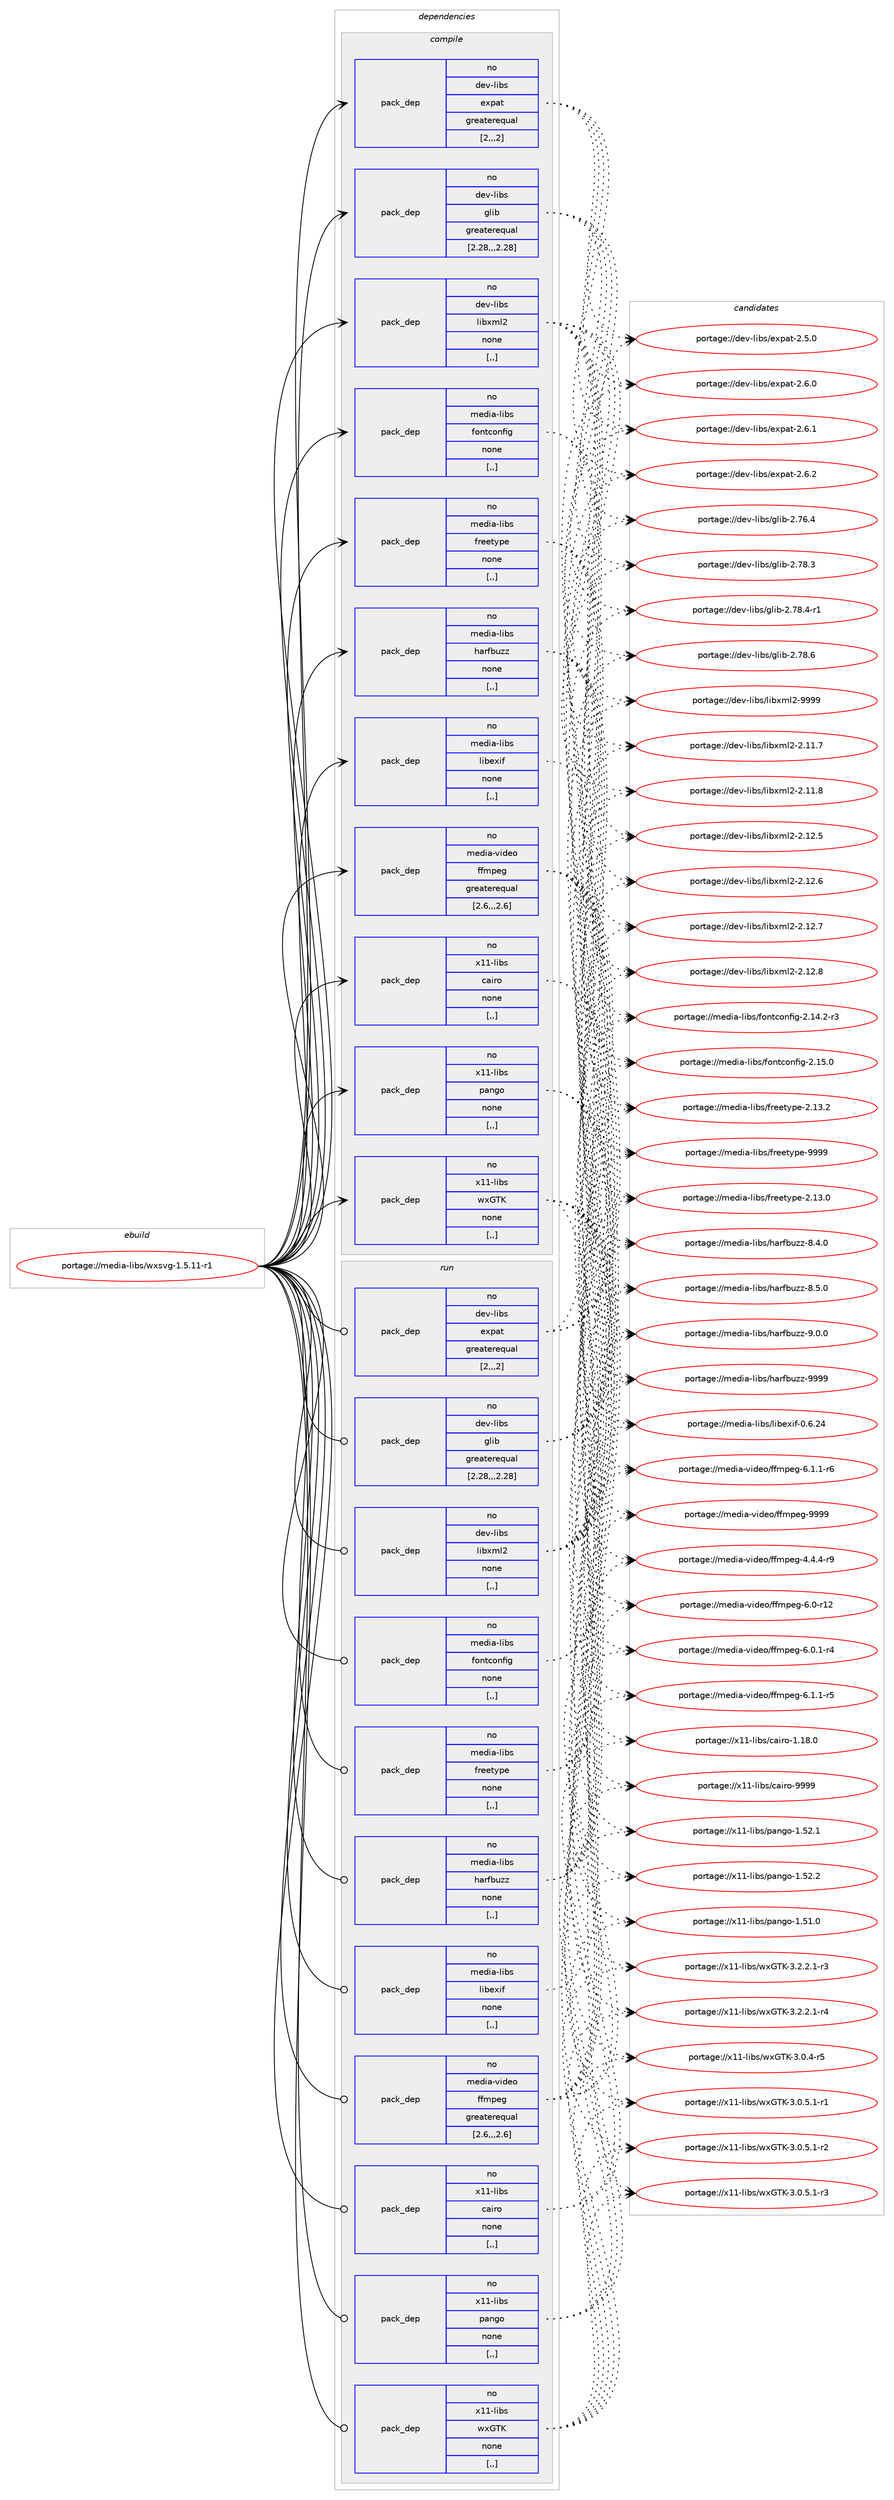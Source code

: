 digraph prolog {

# *************
# Graph options
# *************

newrank=true;
concentrate=true;
compound=true;
graph [rankdir=LR,fontname=Helvetica,fontsize=10,ranksep=1.5];#, ranksep=2.5, nodesep=0.2];
edge  [arrowhead=vee];
node  [fontname=Helvetica,fontsize=10];

# **********
# The ebuild
# **********

subgraph cluster_leftcol {
color=gray;
rank=same;
label=<<i>ebuild</i>>;
id [label="portage://media-libs/wxsvg-1.5.11-r1", color=red, width=4, href="../media-libs/wxsvg-1.5.11-r1.svg"];
}

# ****************
# The dependencies
# ****************

subgraph cluster_midcol {
color=gray;
label=<<i>dependencies</i>>;
subgraph cluster_compile {
fillcolor="#eeeeee";
style=filled;
label=<<i>compile</i>>;
subgraph pack221177 {
dependency299740 [label=<<TABLE BORDER="0" CELLBORDER="1" CELLSPACING="0" CELLPADDING="4" WIDTH="220"><TR><TD ROWSPAN="6" CELLPADDING="30">pack_dep</TD></TR><TR><TD WIDTH="110">no</TD></TR><TR><TD>dev-libs</TD></TR><TR><TD>expat</TD></TR><TR><TD>greaterequal</TD></TR><TR><TD>[2,,,2]</TD></TR></TABLE>>, shape=none, color=blue];
}
id:e -> dependency299740:w [weight=20,style="solid",arrowhead="vee"];
subgraph pack221178 {
dependency299741 [label=<<TABLE BORDER="0" CELLBORDER="1" CELLSPACING="0" CELLPADDING="4" WIDTH="220"><TR><TD ROWSPAN="6" CELLPADDING="30">pack_dep</TD></TR><TR><TD WIDTH="110">no</TD></TR><TR><TD>dev-libs</TD></TR><TR><TD>glib</TD></TR><TR><TD>greaterequal</TD></TR><TR><TD>[2.28,,,2.28]</TD></TR></TABLE>>, shape=none, color=blue];
}
id:e -> dependency299741:w [weight=20,style="solid",arrowhead="vee"];
subgraph pack221179 {
dependency299742 [label=<<TABLE BORDER="0" CELLBORDER="1" CELLSPACING="0" CELLPADDING="4" WIDTH="220"><TR><TD ROWSPAN="6" CELLPADDING="30">pack_dep</TD></TR><TR><TD WIDTH="110">no</TD></TR><TR><TD>dev-libs</TD></TR><TR><TD>libxml2</TD></TR><TR><TD>none</TD></TR><TR><TD>[,,]</TD></TR></TABLE>>, shape=none, color=blue];
}
id:e -> dependency299742:w [weight=20,style="solid",arrowhead="vee"];
subgraph pack221180 {
dependency299743 [label=<<TABLE BORDER="0" CELLBORDER="1" CELLSPACING="0" CELLPADDING="4" WIDTH="220"><TR><TD ROWSPAN="6" CELLPADDING="30">pack_dep</TD></TR><TR><TD WIDTH="110">no</TD></TR><TR><TD>media-libs</TD></TR><TR><TD>fontconfig</TD></TR><TR><TD>none</TD></TR><TR><TD>[,,]</TD></TR></TABLE>>, shape=none, color=blue];
}
id:e -> dependency299743:w [weight=20,style="solid",arrowhead="vee"];
subgraph pack221181 {
dependency299744 [label=<<TABLE BORDER="0" CELLBORDER="1" CELLSPACING="0" CELLPADDING="4" WIDTH="220"><TR><TD ROWSPAN="6" CELLPADDING="30">pack_dep</TD></TR><TR><TD WIDTH="110">no</TD></TR><TR><TD>media-libs</TD></TR><TR><TD>freetype</TD></TR><TR><TD>none</TD></TR><TR><TD>[,,]</TD></TR></TABLE>>, shape=none, color=blue];
}
id:e -> dependency299744:w [weight=20,style="solid",arrowhead="vee"];
subgraph pack221182 {
dependency299745 [label=<<TABLE BORDER="0" CELLBORDER="1" CELLSPACING="0" CELLPADDING="4" WIDTH="220"><TR><TD ROWSPAN="6" CELLPADDING="30">pack_dep</TD></TR><TR><TD WIDTH="110">no</TD></TR><TR><TD>media-libs</TD></TR><TR><TD>harfbuzz</TD></TR><TR><TD>none</TD></TR><TR><TD>[,,]</TD></TR></TABLE>>, shape=none, color=blue];
}
id:e -> dependency299745:w [weight=20,style="solid",arrowhead="vee"];
subgraph pack221183 {
dependency299746 [label=<<TABLE BORDER="0" CELLBORDER="1" CELLSPACING="0" CELLPADDING="4" WIDTH="220"><TR><TD ROWSPAN="6" CELLPADDING="30">pack_dep</TD></TR><TR><TD WIDTH="110">no</TD></TR><TR><TD>media-libs</TD></TR><TR><TD>libexif</TD></TR><TR><TD>none</TD></TR><TR><TD>[,,]</TD></TR></TABLE>>, shape=none, color=blue];
}
id:e -> dependency299746:w [weight=20,style="solid",arrowhead="vee"];
subgraph pack221184 {
dependency299747 [label=<<TABLE BORDER="0" CELLBORDER="1" CELLSPACING="0" CELLPADDING="4" WIDTH="220"><TR><TD ROWSPAN="6" CELLPADDING="30">pack_dep</TD></TR><TR><TD WIDTH="110">no</TD></TR><TR><TD>media-video</TD></TR><TR><TD>ffmpeg</TD></TR><TR><TD>greaterequal</TD></TR><TR><TD>[2.6,,,2.6]</TD></TR></TABLE>>, shape=none, color=blue];
}
id:e -> dependency299747:w [weight=20,style="solid",arrowhead="vee"];
subgraph pack221185 {
dependency299748 [label=<<TABLE BORDER="0" CELLBORDER="1" CELLSPACING="0" CELLPADDING="4" WIDTH="220"><TR><TD ROWSPAN="6" CELLPADDING="30">pack_dep</TD></TR><TR><TD WIDTH="110">no</TD></TR><TR><TD>x11-libs</TD></TR><TR><TD>cairo</TD></TR><TR><TD>none</TD></TR><TR><TD>[,,]</TD></TR></TABLE>>, shape=none, color=blue];
}
id:e -> dependency299748:w [weight=20,style="solid",arrowhead="vee"];
subgraph pack221186 {
dependency299749 [label=<<TABLE BORDER="0" CELLBORDER="1" CELLSPACING="0" CELLPADDING="4" WIDTH="220"><TR><TD ROWSPAN="6" CELLPADDING="30">pack_dep</TD></TR><TR><TD WIDTH="110">no</TD></TR><TR><TD>x11-libs</TD></TR><TR><TD>pango</TD></TR><TR><TD>none</TD></TR><TR><TD>[,,]</TD></TR></TABLE>>, shape=none, color=blue];
}
id:e -> dependency299749:w [weight=20,style="solid",arrowhead="vee"];
subgraph pack221187 {
dependency299750 [label=<<TABLE BORDER="0" CELLBORDER="1" CELLSPACING="0" CELLPADDING="4" WIDTH="220"><TR><TD ROWSPAN="6" CELLPADDING="30">pack_dep</TD></TR><TR><TD WIDTH="110">no</TD></TR><TR><TD>x11-libs</TD></TR><TR><TD>wxGTK</TD></TR><TR><TD>none</TD></TR><TR><TD>[,,]</TD></TR></TABLE>>, shape=none, color=blue];
}
id:e -> dependency299750:w [weight=20,style="solid",arrowhead="vee"];
}
subgraph cluster_compileandrun {
fillcolor="#eeeeee";
style=filled;
label=<<i>compile and run</i>>;
}
subgraph cluster_run {
fillcolor="#eeeeee";
style=filled;
label=<<i>run</i>>;
subgraph pack221188 {
dependency299751 [label=<<TABLE BORDER="0" CELLBORDER="1" CELLSPACING="0" CELLPADDING="4" WIDTH="220"><TR><TD ROWSPAN="6" CELLPADDING="30">pack_dep</TD></TR><TR><TD WIDTH="110">no</TD></TR><TR><TD>dev-libs</TD></TR><TR><TD>expat</TD></TR><TR><TD>greaterequal</TD></TR><TR><TD>[2,,,2]</TD></TR></TABLE>>, shape=none, color=blue];
}
id:e -> dependency299751:w [weight=20,style="solid",arrowhead="odot"];
subgraph pack221189 {
dependency299752 [label=<<TABLE BORDER="0" CELLBORDER="1" CELLSPACING="0" CELLPADDING="4" WIDTH="220"><TR><TD ROWSPAN="6" CELLPADDING="30">pack_dep</TD></TR><TR><TD WIDTH="110">no</TD></TR><TR><TD>dev-libs</TD></TR><TR><TD>glib</TD></TR><TR><TD>greaterequal</TD></TR><TR><TD>[2.28,,,2.28]</TD></TR></TABLE>>, shape=none, color=blue];
}
id:e -> dependency299752:w [weight=20,style="solid",arrowhead="odot"];
subgraph pack221190 {
dependency299753 [label=<<TABLE BORDER="0" CELLBORDER="1" CELLSPACING="0" CELLPADDING="4" WIDTH="220"><TR><TD ROWSPAN="6" CELLPADDING="30">pack_dep</TD></TR><TR><TD WIDTH="110">no</TD></TR><TR><TD>dev-libs</TD></TR><TR><TD>libxml2</TD></TR><TR><TD>none</TD></TR><TR><TD>[,,]</TD></TR></TABLE>>, shape=none, color=blue];
}
id:e -> dependency299753:w [weight=20,style="solid",arrowhead="odot"];
subgraph pack221191 {
dependency299754 [label=<<TABLE BORDER="0" CELLBORDER="1" CELLSPACING="0" CELLPADDING="4" WIDTH="220"><TR><TD ROWSPAN="6" CELLPADDING="30">pack_dep</TD></TR><TR><TD WIDTH="110">no</TD></TR><TR><TD>media-libs</TD></TR><TR><TD>fontconfig</TD></TR><TR><TD>none</TD></TR><TR><TD>[,,]</TD></TR></TABLE>>, shape=none, color=blue];
}
id:e -> dependency299754:w [weight=20,style="solid",arrowhead="odot"];
subgraph pack221192 {
dependency299755 [label=<<TABLE BORDER="0" CELLBORDER="1" CELLSPACING="0" CELLPADDING="4" WIDTH="220"><TR><TD ROWSPAN="6" CELLPADDING="30">pack_dep</TD></TR><TR><TD WIDTH="110">no</TD></TR><TR><TD>media-libs</TD></TR><TR><TD>freetype</TD></TR><TR><TD>none</TD></TR><TR><TD>[,,]</TD></TR></TABLE>>, shape=none, color=blue];
}
id:e -> dependency299755:w [weight=20,style="solid",arrowhead="odot"];
subgraph pack221193 {
dependency299756 [label=<<TABLE BORDER="0" CELLBORDER="1" CELLSPACING="0" CELLPADDING="4" WIDTH="220"><TR><TD ROWSPAN="6" CELLPADDING="30">pack_dep</TD></TR><TR><TD WIDTH="110">no</TD></TR><TR><TD>media-libs</TD></TR><TR><TD>harfbuzz</TD></TR><TR><TD>none</TD></TR><TR><TD>[,,]</TD></TR></TABLE>>, shape=none, color=blue];
}
id:e -> dependency299756:w [weight=20,style="solid",arrowhead="odot"];
subgraph pack221194 {
dependency299757 [label=<<TABLE BORDER="0" CELLBORDER="1" CELLSPACING="0" CELLPADDING="4" WIDTH="220"><TR><TD ROWSPAN="6" CELLPADDING="30">pack_dep</TD></TR><TR><TD WIDTH="110">no</TD></TR><TR><TD>media-libs</TD></TR><TR><TD>libexif</TD></TR><TR><TD>none</TD></TR><TR><TD>[,,]</TD></TR></TABLE>>, shape=none, color=blue];
}
id:e -> dependency299757:w [weight=20,style="solid",arrowhead="odot"];
subgraph pack221195 {
dependency299758 [label=<<TABLE BORDER="0" CELLBORDER="1" CELLSPACING="0" CELLPADDING="4" WIDTH="220"><TR><TD ROWSPAN="6" CELLPADDING="30">pack_dep</TD></TR><TR><TD WIDTH="110">no</TD></TR><TR><TD>media-video</TD></TR><TR><TD>ffmpeg</TD></TR><TR><TD>greaterequal</TD></TR><TR><TD>[2.6,,,2.6]</TD></TR></TABLE>>, shape=none, color=blue];
}
id:e -> dependency299758:w [weight=20,style="solid",arrowhead="odot"];
subgraph pack221196 {
dependency299759 [label=<<TABLE BORDER="0" CELLBORDER="1" CELLSPACING="0" CELLPADDING="4" WIDTH="220"><TR><TD ROWSPAN="6" CELLPADDING="30">pack_dep</TD></TR><TR><TD WIDTH="110">no</TD></TR><TR><TD>x11-libs</TD></TR><TR><TD>cairo</TD></TR><TR><TD>none</TD></TR><TR><TD>[,,]</TD></TR></TABLE>>, shape=none, color=blue];
}
id:e -> dependency299759:w [weight=20,style="solid",arrowhead="odot"];
subgraph pack221197 {
dependency299760 [label=<<TABLE BORDER="0" CELLBORDER="1" CELLSPACING="0" CELLPADDING="4" WIDTH="220"><TR><TD ROWSPAN="6" CELLPADDING="30">pack_dep</TD></TR><TR><TD WIDTH="110">no</TD></TR><TR><TD>x11-libs</TD></TR><TR><TD>pango</TD></TR><TR><TD>none</TD></TR><TR><TD>[,,]</TD></TR></TABLE>>, shape=none, color=blue];
}
id:e -> dependency299760:w [weight=20,style="solid",arrowhead="odot"];
subgraph pack221198 {
dependency299761 [label=<<TABLE BORDER="0" CELLBORDER="1" CELLSPACING="0" CELLPADDING="4" WIDTH="220"><TR><TD ROWSPAN="6" CELLPADDING="30">pack_dep</TD></TR><TR><TD WIDTH="110">no</TD></TR><TR><TD>x11-libs</TD></TR><TR><TD>wxGTK</TD></TR><TR><TD>none</TD></TR><TR><TD>[,,]</TD></TR></TABLE>>, shape=none, color=blue];
}
id:e -> dependency299761:w [weight=20,style="solid",arrowhead="odot"];
}
}

# **************
# The candidates
# **************

subgraph cluster_choices {
rank=same;
color=gray;
label=<<i>candidates</i>>;

subgraph choice221177 {
color=black;
nodesep=1;
choice10010111845108105981154710112011297116455046534648 [label="portage://dev-libs/expat-2.5.0", color=red, width=4,href="../dev-libs/expat-2.5.0.svg"];
choice10010111845108105981154710112011297116455046544648 [label="portage://dev-libs/expat-2.6.0", color=red, width=4,href="../dev-libs/expat-2.6.0.svg"];
choice10010111845108105981154710112011297116455046544649 [label="portage://dev-libs/expat-2.6.1", color=red, width=4,href="../dev-libs/expat-2.6.1.svg"];
choice10010111845108105981154710112011297116455046544650 [label="portage://dev-libs/expat-2.6.2", color=red, width=4,href="../dev-libs/expat-2.6.2.svg"];
dependency299740:e -> choice10010111845108105981154710112011297116455046534648:w [style=dotted,weight="100"];
dependency299740:e -> choice10010111845108105981154710112011297116455046544648:w [style=dotted,weight="100"];
dependency299740:e -> choice10010111845108105981154710112011297116455046544649:w [style=dotted,weight="100"];
dependency299740:e -> choice10010111845108105981154710112011297116455046544650:w [style=dotted,weight="100"];
}
subgraph choice221178 {
color=black;
nodesep=1;
choice1001011184510810598115471031081059845504655544652 [label="portage://dev-libs/glib-2.76.4", color=red, width=4,href="../dev-libs/glib-2.76.4.svg"];
choice1001011184510810598115471031081059845504655564651 [label="portage://dev-libs/glib-2.78.3", color=red, width=4,href="../dev-libs/glib-2.78.3.svg"];
choice10010111845108105981154710310810598455046555646524511449 [label="portage://dev-libs/glib-2.78.4-r1", color=red, width=4,href="../dev-libs/glib-2.78.4-r1.svg"];
choice1001011184510810598115471031081059845504655564654 [label="portage://dev-libs/glib-2.78.6", color=red, width=4,href="../dev-libs/glib-2.78.6.svg"];
dependency299741:e -> choice1001011184510810598115471031081059845504655544652:w [style=dotted,weight="100"];
dependency299741:e -> choice1001011184510810598115471031081059845504655564651:w [style=dotted,weight="100"];
dependency299741:e -> choice10010111845108105981154710310810598455046555646524511449:w [style=dotted,weight="100"];
dependency299741:e -> choice1001011184510810598115471031081059845504655564654:w [style=dotted,weight="100"];
}
subgraph choice221179 {
color=black;
nodesep=1;
choice100101118451081059811547108105981201091085045504649494655 [label="portage://dev-libs/libxml2-2.11.7", color=red, width=4,href="../dev-libs/libxml2-2.11.7.svg"];
choice100101118451081059811547108105981201091085045504649494656 [label="portage://dev-libs/libxml2-2.11.8", color=red, width=4,href="../dev-libs/libxml2-2.11.8.svg"];
choice100101118451081059811547108105981201091085045504649504653 [label="portage://dev-libs/libxml2-2.12.5", color=red, width=4,href="../dev-libs/libxml2-2.12.5.svg"];
choice100101118451081059811547108105981201091085045504649504654 [label="portage://dev-libs/libxml2-2.12.6", color=red, width=4,href="../dev-libs/libxml2-2.12.6.svg"];
choice100101118451081059811547108105981201091085045504649504655 [label="portage://dev-libs/libxml2-2.12.7", color=red, width=4,href="../dev-libs/libxml2-2.12.7.svg"];
choice100101118451081059811547108105981201091085045504649504656 [label="portage://dev-libs/libxml2-2.12.8", color=red, width=4,href="../dev-libs/libxml2-2.12.8.svg"];
choice10010111845108105981154710810598120109108504557575757 [label="portage://dev-libs/libxml2-9999", color=red, width=4,href="../dev-libs/libxml2-9999.svg"];
dependency299742:e -> choice100101118451081059811547108105981201091085045504649494655:w [style=dotted,weight="100"];
dependency299742:e -> choice100101118451081059811547108105981201091085045504649494656:w [style=dotted,weight="100"];
dependency299742:e -> choice100101118451081059811547108105981201091085045504649504653:w [style=dotted,weight="100"];
dependency299742:e -> choice100101118451081059811547108105981201091085045504649504654:w [style=dotted,weight="100"];
dependency299742:e -> choice100101118451081059811547108105981201091085045504649504655:w [style=dotted,weight="100"];
dependency299742:e -> choice100101118451081059811547108105981201091085045504649504656:w [style=dotted,weight="100"];
dependency299742:e -> choice10010111845108105981154710810598120109108504557575757:w [style=dotted,weight="100"];
}
subgraph choice221180 {
color=black;
nodesep=1;
choice1091011001059745108105981154710211111011699111110102105103455046495246504511451 [label="portage://media-libs/fontconfig-2.14.2-r3", color=red, width=4,href="../media-libs/fontconfig-2.14.2-r3.svg"];
choice109101100105974510810598115471021111101169911111010210510345504649534648 [label="portage://media-libs/fontconfig-2.15.0", color=red, width=4,href="../media-libs/fontconfig-2.15.0.svg"];
dependency299743:e -> choice1091011001059745108105981154710211111011699111110102105103455046495246504511451:w [style=dotted,weight="100"];
dependency299743:e -> choice109101100105974510810598115471021111101169911111010210510345504649534648:w [style=dotted,weight="100"];
}
subgraph choice221181 {
color=black;
nodesep=1;
choice1091011001059745108105981154710211410110111612111210145504649514648 [label="portage://media-libs/freetype-2.13.0", color=red, width=4,href="../media-libs/freetype-2.13.0.svg"];
choice1091011001059745108105981154710211410110111612111210145504649514650 [label="portage://media-libs/freetype-2.13.2", color=red, width=4,href="../media-libs/freetype-2.13.2.svg"];
choice109101100105974510810598115471021141011011161211121014557575757 [label="portage://media-libs/freetype-9999", color=red, width=4,href="../media-libs/freetype-9999.svg"];
dependency299744:e -> choice1091011001059745108105981154710211410110111612111210145504649514648:w [style=dotted,weight="100"];
dependency299744:e -> choice1091011001059745108105981154710211410110111612111210145504649514650:w [style=dotted,weight="100"];
dependency299744:e -> choice109101100105974510810598115471021141011011161211121014557575757:w [style=dotted,weight="100"];
}
subgraph choice221182 {
color=black;
nodesep=1;
choice109101100105974510810598115471049711410298117122122455646524648 [label="portage://media-libs/harfbuzz-8.4.0", color=red, width=4,href="../media-libs/harfbuzz-8.4.0.svg"];
choice109101100105974510810598115471049711410298117122122455646534648 [label="portage://media-libs/harfbuzz-8.5.0", color=red, width=4,href="../media-libs/harfbuzz-8.5.0.svg"];
choice109101100105974510810598115471049711410298117122122455746484648 [label="portage://media-libs/harfbuzz-9.0.0", color=red, width=4,href="../media-libs/harfbuzz-9.0.0.svg"];
choice1091011001059745108105981154710497114102981171221224557575757 [label="portage://media-libs/harfbuzz-9999", color=red, width=4,href="../media-libs/harfbuzz-9999.svg"];
dependency299745:e -> choice109101100105974510810598115471049711410298117122122455646524648:w [style=dotted,weight="100"];
dependency299745:e -> choice109101100105974510810598115471049711410298117122122455646534648:w [style=dotted,weight="100"];
dependency299745:e -> choice109101100105974510810598115471049711410298117122122455746484648:w [style=dotted,weight="100"];
dependency299745:e -> choice1091011001059745108105981154710497114102981171221224557575757:w [style=dotted,weight="100"];
}
subgraph choice221183 {
color=black;
nodesep=1;
choice109101100105974510810598115471081059810112010510245484654465052 [label="portage://media-libs/libexif-0.6.24", color=red, width=4,href="../media-libs/libexif-0.6.24.svg"];
dependency299746:e -> choice109101100105974510810598115471081059810112010510245484654465052:w [style=dotted,weight="100"];
}
subgraph choice221184 {
color=black;
nodesep=1;
choice1091011001059745118105100101111471021021091121011034552465246524511457 [label="portage://media-video/ffmpeg-4.4.4-r9", color=red, width=4,href="../media-video/ffmpeg-4.4.4-r9.svg"];
choice10910110010597451181051001011114710210210911210110345544648451144950 [label="portage://media-video/ffmpeg-6.0-r12", color=red, width=4,href="../media-video/ffmpeg-6.0-r12.svg"];
choice1091011001059745118105100101111471021021091121011034554464846494511452 [label="portage://media-video/ffmpeg-6.0.1-r4", color=red, width=4,href="../media-video/ffmpeg-6.0.1-r4.svg"];
choice1091011001059745118105100101111471021021091121011034554464946494511453 [label="portage://media-video/ffmpeg-6.1.1-r5", color=red, width=4,href="../media-video/ffmpeg-6.1.1-r5.svg"];
choice1091011001059745118105100101111471021021091121011034554464946494511454 [label="portage://media-video/ffmpeg-6.1.1-r6", color=red, width=4,href="../media-video/ffmpeg-6.1.1-r6.svg"];
choice1091011001059745118105100101111471021021091121011034557575757 [label="portage://media-video/ffmpeg-9999", color=red, width=4,href="../media-video/ffmpeg-9999.svg"];
dependency299747:e -> choice1091011001059745118105100101111471021021091121011034552465246524511457:w [style=dotted,weight="100"];
dependency299747:e -> choice10910110010597451181051001011114710210210911210110345544648451144950:w [style=dotted,weight="100"];
dependency299747:e -> choice1091011001059745118105100101111471021021091121011034554464846494511452:w [style=dotted,weight="100"];
dependency299747:e -> choice1091011001059745118105100101111471021021091121011034554464946494511453:w [style=dotted,weight="100"];
dependency299747:e -> choice1091011001059745118105100101111471021021091121011034554464946494511454:w [style=dotted,weight="100"];
dependency299747:e -> choice1091011001059745118105100101111471021021091121011034557575757:w [style=dotted,weight="100"];
}
subgraph choice221185 {
color=black;
nodesep=1;
choice1204949451081059811547999710511411145494649564648 [label="portage://x11-libs/cairo-1.18.0", color=red, width=4,href="../x11-libs/cairo-1.18.0.svg"];
choice120494945108105981154799971051141114557575757 [label="portage://x11-libs/cairo-9999", color=red, width=4,href="../x11-libs/cairo-9999.svg"];
dependency299748:e -> choice1204949451081059811547999710511411145494649564648:w [style=dotted,weight="100"];
dependency299748:e -> choice120494945108105981154799971051141114557575757:w [style=dotted,weight="100"];
}
subgraph choice221186 {
color=black;
nodesep=1;
choice12049494510810598115471129711010311145494653494648 [label="portage://x11-libs/pango-1.51.0", color=red, width=4,href="../x11-libs/pango-1.51.0.svg"];
choice12049494510810598115471129711010311145494653504649 [label="portage://x11-libs/pango-1.52.1", color=red, width=4,href="../x11-libs/pango-1.52.1.svg"];
choice12049494510810598115471129711010311145494653504650 [label="portage://x11-libs/pango-1.52.2", color=red, width=4,href="../x11-libs/pango-1.52.2.svg"];
dependency299749:e -> choice12049494510810598115471129711010311145494653494648:w [style=dotted,weight="100"];
dependency299749:e -> choice12049494510810598115471129711010311145494653504649:w [style=dotted,weight="100"];
dependency299749:e -> choice12049494510810598115471129711010311145494653504650:w [style=dotted,weight="100"];
}
subgraph choice221187 {
color=black;
nodesep=1;
choice12049494510810598115471191207184754551464846524511453 [label="portage://x11-libs/wxGTK-3.0.4-r5", color=red, width=4,href="../x11-libs/wxGTK-3.0.4-r5.svg"];
choice120494945108105981154711912071847545514648465346494511449 [label="portage://x11-libs/wxGTK-3.0.5.1-r1", color=red, width=4,href="../x11-libs/wxGTK-3.0.5.1-r1.svg"];
choice120494945108105981154711912071847545514648465346494511450 [label="portage://x11-libs/wxGTK-3.0.5.1-r2", color=red, width=4,href="../x11-libs/wxGTK-3.0.5.1-r2.svg"];
choice120494945108105981154711912071847545514648465346494511451 [label="portage://x11-libs/wxGTK-3.0.5.1-r3", color=red, width=4,href="../x11-libs/wxGTK-3.0.5.1-r3.svg"];
choice120494945108105981154711912071847545514650465046494511451 [label="portage://x11-libs/wxGTK-3.2.2.1-r3", color=red, width=4,href="../x11-libs/wxGTK-3.2.2.1-r3.svg"];
choice120494945108105981154711912071847545514650465046494511452 [label="portage://x11-libs/wxGTK-3.2.2.1-r4", color=red, width=4,href="../x11-libs/wxGTK-3.2.2.1-r4.svg"];
dependency299750:e -> choice12049494510810598115471191207184754551464846524511453:w [style=dotted,weight="100"];
dependency299750:e -> choice120494945108105981154711912071847545514648465346494511449:w [style=dotted,weight="100"];
dependency299750:e -> choice120494945108105981154711912071847545514648465346494511450:w [style=dotted,weight="100"];
dependency299750:e -> choice120494945108105981154711912071847545514648465346494511451:w [style=dotted,weight="100"];
dependency299750:e -> choice120494945108105981154711912071847545514650465046494511451:w [style=dotted,weight="100"];
dependency299750:e -> choice120494945108105981154711912071847545514650465046494511452:w [style=dotted,weight="100"];
}
subgraph choice221188 {
color=black;
nodesep=1;
choice10010111845108105981154710112011297116455046534648 [label="portage://dev-libs/expat-2.5.0", color=red, width=4,href="../dev-libs/expat-2.5.0.svg"];
choice10010111845108105981154710112011297116455046544648 [label="portage://dev-libs/expat-2.6.0", color=red, width=4,href="../dev-libs/expat-2.6.0.svg"];
choice10010111845108105981154710112011297116455046544649 [label="portage://dev-libs/expat-2.6.1", color=red, width=4,href="../dev-libs/expat-2.6.1.svg"];
choice10010111845108105981154710112011297116455046544650 [label="portage://dev-libs/expat-2.6.2", color=red, width=4,href="../dev-libs/expat-2.6.2.svg"];
dependency299751:e -> choice10010111845108105981154710112011297116455046534648:w [style=dotted,weight="100"];
dependency299751:e -> choice10010111845108105981154710112011297116455046544648:w [style=dotted,weight="100"];
dependency299751:e -> choice10010111845108105981154710112011297116455046544649:w [style=dotted,weight="100"];
dependency299751:e -> choice10010111845108105981154710112011297116455046544650:w [style=dotted,weight="100"];
}
subgraph choice221189 {
color=black;
nodesep=1;
choice1001011184510810598115471031081059845504655544652 [label="portage://dev-libs/glib-2.76.4", color=red, width=4,href="../dev-libs/glib-2.76.4.svg"];
choice1001011184510810598115471031081059845504655564651 [label="portage://dev-libs/glib-2.78.3", color=red, width=4,href="../dev-libs/glib-2.78.3.svg"];
choice10010111845108105981154710310810598455046555646524511449 [label="portage://dev-libs/glib-2.78.4-r1", color=red, width=4,href="../dev-libs/glib-2.78.4-r1.svg"];
choice1001011184510810598115471031081059845504655564654 [label="portage://dev-libs/glib-2.78.6", color=red, width=4,href="../dev-libs/glib-2.78.6.svg"];
dependency299752:e -> choice1001011184510810598115471031081059845504655544652:w [style=dotted,weight="100"];
dependency299752:e -> choice1001011184510810598115471031081059845504655564651:w [style=dotted,weight="100"];
dependency299752:e -> choice10010111845108105981154710310810598455046555646524511449:w [style=dotted,weight="100"];
dependency299752:e -> choice1001011184510810598115471031081059845504655564654:w [style=dotted,weight="100"];
}
subgraph choice221190 {
color=black;
nodesep=1;
choice100101118451081059811547108105981201091085045504649494655 [label="portage://dev-libs/libxml2-2.11.7", color=red, width=4,href="../dev-libs/libxml2-2.11.7.svg"];
choice100101118451081059811547108105981201091085045504649494656 [label="portage://dev-libs/libxml2-2.11.8", color=red, width=4,href="../dev-libs/libxml2-2.11.8.svg"];
choice100101118451081059811547108105981201091085045504649504653 [label="portage://dev-libs/libxml2-2.12.5", color=red, width=4,href="../dev-libs/libxml2-2.12.5.svg"];
choice100101118451081059811547108105981201091085045504649504654 [label="portage://dev-libs/libxml2-2.12.6", color=red, width=4,href="../dev-libs/libxml2-2.12.6.svg"];
choice100101118451081059811547108105981201091085045504649504655 [label="portage://dev-libs/libxml2-2.12.7", color=red, width=4,href="../dev-libs/libxml2-2.12.7.svg"];
choice100101118451081059811547108105981201091085045504649504656 [label="portage://dev-libs/libxml2-2.12.8", color=red, width=4,href="../dev-libs/libxml2-2.12.8.svg"];
choice10010111845108105981154710810598120109108504557575757 [label="portage://dev-libs/libxml2-9999", color=red, width=4,href="../dev-libs/libxml2-9999.svg"];
dependency299753:e -> choice100101118451081059811547108105981201091085045504649494655:w [style=dotted,weight="100"];
dependency299753:e -> choice100101118451081059811547108105981201091085045504649494656:w [style=dotted,weight="100"];
dependency299753:e -> choice100101118451081059811547108105981201091085045504649504653:w [style=dotted,weight="100"];
dependency299753:e -> choice100101118451081059811547108105981201091085045504649504654:w [style=dotted,weight="100"];
dependency299753:e -> choice100101118451081059811547108105981201091085045504649504655:w [style=dotted,weight="100"];
dependency299753:e -> choice100101118451081059811547108105981201091085045504649504656:w [style=dotted,weight="100"];
dependency299753:e -> choice10010111845108105981154710810598120109108504557575757:w [style=dotted,weight="100"];
}
subgraph choice221191 {
color=black;
nodesep=1;
choice1091011001059745108105981154710211111011699111110102105103455046495246504511451 [label="portage://media-libs/fontconfig-2.14.2-r3", color=red, width=4,href="../media-libs/fontconfig-2.14.2-r3.svg"];
choice109101100105974510810598115471021111101169911111010210510345504649534648 [label="portage://media-libs/fontconfig-2.15.0", color=red, width=4,href="../media-libs/fontconfig-2.15.0.svg"];
dependency299754:e -> choice1091011001059745108105981154710211111011699111110102105103455046495246504511451:w [style=dotted,weight="100"];
dependency299754:e -> choice109101100105974510810598115471021111101169911111010210510345504649534648:w [style=dotted,weight="100"];
}
subgraph choice221192 {
color=black;
nodesep=1;
choice1091011001059745108105981154710211410110111612111210145504649514648 [label="portage://media-libs/freetype-2.13.0", color=red, width=4,href="../media-libs/freetype-2.13.0.svg"];
choice1091011001059745108105981154710211410110111612111210145504649514650 [label="portage://media-libs/freetype-2.13.2", color=red, width=4,href="../media-libs/freetype-2.13.2.svg"];
choice109101100105974510810598115471021141011011161211121014557575757 [label="portage://media-libs/freetype-9999", color=red, width=4,href="../media-libs/freetype-9999.svg"];
dependency299755:e -> choice1091011001059745108105981154710211410110111612111210145504649514648:w [style=dotted,weight="100"];
dependency299755:e -> choice1091011001059745108105981154710211410110111612111210145504649514650:w [style=dotted,weight="100"];
dependency299755:e -> choice109101100105974510810598115471021141011011161211121014557575757:w [style=dotted,weight="100"];
}
subgraph choice221193 {
color=black;
nodesep=1;
choice109101100105974510810598115471049711410298117122122455646524648 [label="portage://media-libs/harfbuzz-8.4.0", color=red, width=4,href="../media-libs/harfbuzz-8.4.0.svg"];
choice109101100105974510810598115471049711410298117122122455646534648 [label="portage://media-libs/harfbuzz-8.5.0", color=red, width=4,href="../media-libs/harfbuzz-8.5.0.svg"];
choice109101100105974510810598115471049711410298117122122455746484648 [label="portage://media-libs/harfbuzz-9.0.0", color=red, width=4,href="../media-libs/harfbuzz-9.0.0.svg"];
choice1091011001059745108105981154710497114102981171221224557575757 [label="portage://media-libs/harfbuzz-9999", color=red, width=4,href="../media-libs/harfbuzz-9999.svg"];
dependency299756:e -> choice109101100105974510810598115471049711410298117122122455646524648:w [style=dotted,weight="100"];
dependency299756:e -> choice109101100105974510810598115471049711410298117122122455646534648:w [style=dotted,weight="100"];
dependency299756:e -> choice109101100105974510810598115471049711410298117122122455746484648:w [style=dotted,weight="100"];
dependency299756:e -> choice1091011001059745108105981154710497114102981171221224557575757:w [style=dotted,weight="100"];
}
subgraph choice221194 {
color=black;
nodesep=1;
choice109101100105974510810598115471081059810112010510245484654465052 [label="portage://media-libs/libexif-0.6.24", color=red, width=4,href="../media-libs/libexif-0.6.24.svg"];
dependency299757:e -> choice109101100105974510810598115471081059810112010510245484654465052:w [style=dotted,weight="100"];
}
subgraph choice221195 {
color=black;
nodesep=1;
choice1091011001059745118105100101111471021021091121011034552465246524511457 [label="portage://media-video/ffmpeg-4.4.4-r9", color=red, width=4,href="../media-video/ffmpeg-4.4.4-r9.svg"];
choice10910110010597451181051001011114710210210911210110345544648451144950 [label="portage://media-video/ffmpeg-6.0-r12", color=red, width=4,href="../media-video/ffmpeg-6.0-r12.svg"];
choice1091011001059745118105100101111471021021091121011034554464846494511452 [label="portage://media-video/ffmpeg-6.0.1-r4", color=red, width=4,href="../media-video/ffmpeg-6.0.1-r4.svg"];
choice1091011001059745118105100101111471021021091121011034554464946494511453 [label="portage://media-video/ffmpeg-6.1.1-r5", color=red, width=4,href="../media-video/ffmpeg-6.1.1-r5.svg"];
choice1091011001059745118105100101111471021021091121011034554464946494511454 [label="portage://media-video/ffmpeg-6.1.1-r6", color=red, width=4,href="../media-video/ffmpeg-6.1.1-r6.svg"];
choice1091011001059745118105100101111471021021091121011034557575757 [label="portage://media-video/ffmpeg-9999", color=red, width=4,href="../media-video/ffmpeg-9999.svg"];
dependency299758:e -> choice1091011001059745118105100101111471021021091121011034552465246524511457:w [style=dotted,weight="100"];
dependency299758:e -> choice10910110010597451181051001011114710210210911210110345544648451144950:w [style=dotted,weight="100"];
dependency299758:e -> choice1091011001059745118105100101111471021021091121011034554464846494511452:w [style=dotted,weight="100"];
dependency299758:e -> choice1091011001059745118105100101111471021021091121011034554464946494511453:w [style=dotted,weight="100"];
dependency299758:e -> choice1091011001059745118105100101111471021021091121011034554464946494511454:w [style=dotted,weight="100"];
dependency299758:e -> choice1091011001059745118105100101111471021021091121011034557575757:w [style=dotted,weight="100"];
}
subgraph choice221196 {
color=black;
nodesep=1;
choice1204949451081059811547999710511411145494649564648 [label="portage://x11-libs/cairo-1.18.0", color=red, width=4,href="../x11-libs/cairo-1.18.0.svg"];
choice120494945108105981154799971051141114557575757 [label="portage://x11-libs/cairo-9999", color=red, width=4,href="../x11-libs/cairo-9999.svg"];
dependency299759:e -> choice1204949451081059811547999710511411145494649564648:w [style=dotted,weight="100"];
dependency299759:e -> choice120494945108105981154799971051141114557575757:w [style=dotted,weight="100"];
}
subgraph choice221197 {
color=black;
nodesep=1;
choice12049494510810598115471129711010311145494653494648 [label="portage://x11-libs/pango-1.51.0", color=red, width=4,href="../x11-libs/pango-1.51.0.svg"];
choice12049494510810598115471129711010311145494653504649 [label="portage://x11-libs/pango-1.52.1", color=red, width=4,href="../x11-libs/pango-1.52.1.svg"];
choice12049494510810598115471129711010311145494653504650 [label="portage://x11-libs/pango-1.52.2", color=red, width=4,href="../x11-libs/pango-1.52.2.svg"];
dependency299760:e -> choice12049494510810598115471129711010311145494653494648:w [style=dotted,weight="100"];
dependency299760:e -> choice12049494510810598115471129711010311145494653504649:w [style=dotted,weight="100"];
dependency299760:e -> choice12049494510810598115471129711010311145494653504650:w [style=dotted,weight="100"];
}
subgraph choice221198 {
color=black;
nodesep=1;
choice12049494510810598115471191207184754551464846524511453 [label="portage://x11-libs/wxGTK-3.0.4-r5", color=red, width=4,href="../x11-libs/wxGTK-3.0.4-r5.svg"];
choice120494945108105981154711912071847545514648465346494511449 [label="portage://x11-libs/wxGTK-3.0.5.1-r1", color=red, width=4,href="../x11-libs/wxGTK-3.0.5.1-r1.svg"];
choice120494945108105981154711912071847545514648465346494511450 [label="portage://x11-libs/wxGTK-3.0.5.1-r2", color=red, width=4,href="../x11-libs/wxGTK-3.0.5.1-r2.svg"];
choice120494945108105981154711912071847545514648465346494511451 [label="portage://x11-libs/wxGTK-3.0.5.1-r3", color=red, width=4,href="../x11-libs/wxGTK-3.0.5.1-r3.svg"];
choice120494945108105981154711912071847545514650465046494511451 [label="portage://x11-libs/wxGTK-3.2.2.1-r3", color=red, width=4,href="../x11-libs/wxGTK-3.2.2.1-r3.svg"];
choice120494945108105981154711912071847545514650465046494511452 [label="portage://x11-libs/wxGTK-3.2.2.1-r4", color=red, width=4,href="../x11-libs/wxGTK-3.2.2.1-r4.svg"];
dependency299761:e -> choice12049494510810598115471191207184754551464846524511453:w [style=dotted,weight="100"];
dependency299761:e -> choice120494945108105981154711912071847545514648465346494511449:w [style=dotted,weight="100"];
dependency299761:e -> choice120494945108105981154711912071847545514648465346494511450:w [style=dotted,weight="100"];
dependency299761:e -> choice120494945108105981154711912071847545514648465346494511451:w [style=dotted,weight="100"];
dependency299761:e -> choice120494945108105981154711912071847545514650465046494511451:w [style=dotted,weight="100"];
dependency299761:e -> choice120494945108105981154711912071847545514650465046494511452:w [style=dotted,weight="100"];
}
}

}
